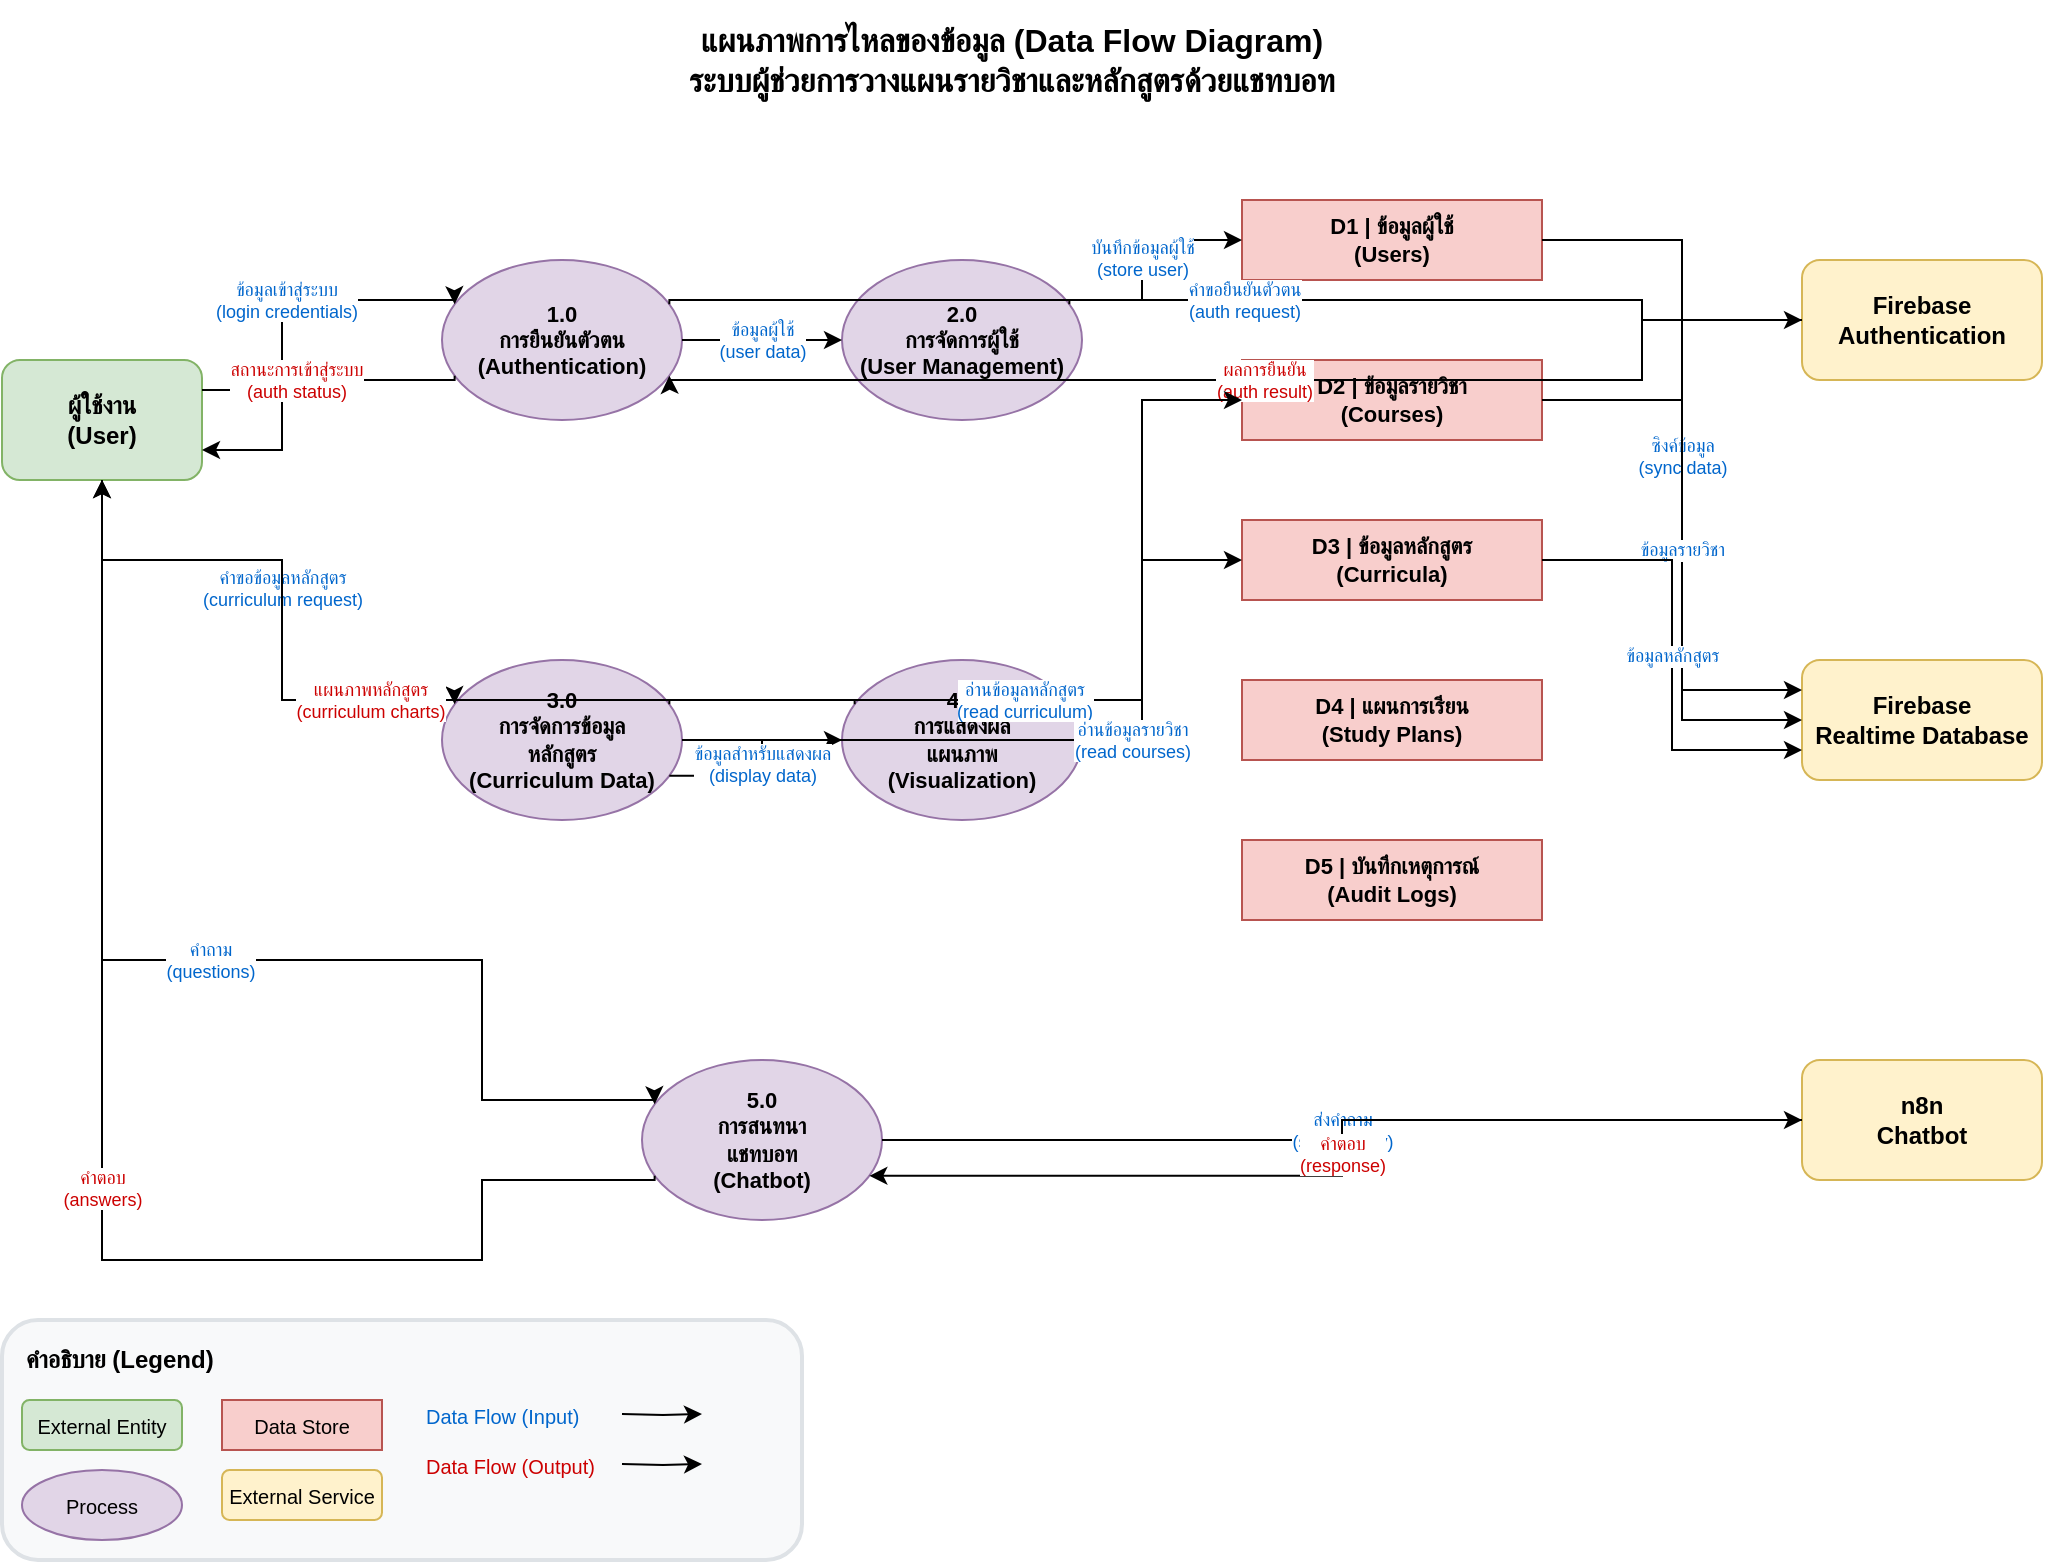 <mxfile version="22.1.16" type="device">
  <diagram name="Data Flow Diagram" id="data-flow-diagram">
    <mxGraphModel dx="1422" dy="794" grid="1" gridSize="10" guides="1" tooltips="1" connect="1" arrows="1" fold="1" page="1" pageScale="1" pageWidth="1169" pageHeight="827" math="0" shadow="0">
      <root>
        <mxCell id="0" />
        <mxCell id="1" parent="0" />
        
        <!-- Title -->
        <mxCell id="title" value="แผนภาพการไหลของข้อมูล (Data Flow Diagram)&#xa;ระบบผู้ช่วยการวางแผนรายวิชาและหลักสูตรด้วยแชทบอท" style="text;html=1;strokeColor=none;fillColor=none;align=center;verticalAlign=middle;whiteSpace=wrap;rounded=0;fontSize=16;fontStyle=1;" vertex="1" parent="1">
          <mxGeometry x="250" y="20" width="670" height="60" as="geometry" />
        </mxCell>
        
        <!-- External Entities -->
        <!-- User -->
        <mxCell id="user" value="ผู้ใช้งาน&#xa;(User)" style="rounded=1;whiteSpace=wrap;html=1;fillColor=#d5e8d4;strokeColor=#82b366;fontSize=12;fontStyle=1;" vertex="1" parent="1">
          <mxGeometry x="80" y="200" width="100" height="60" as="geometry" />
        </mxCell>
        
        <!-- Firebase Auth -->
        <mxCell id="firebase-auth" value="Firebase&#xa;Authentication" style="rounded=1;whiteSpace=wrap;html=1;fillColor=#fff2cc;strokeColor=#d6b656;fontSize=12;fontStyle=1;" vertex="1" parent="1">
          <mxGeometry x="980" y="150" width="120" height="60" as="geometry" />
        </mxCell>
        
        <!-- Firebase Database -->
        <mxCell id="firebase-db" value="Firebase&#xa;Realtime Database" style="rounded=1;whiteSpace=wrap;html=1;fillColor=#fff2cc;strokeColor=#d6b656;fontSize=12;fontStyle=1;" vertex="1" parent="1">
          <mxGeometry x="980" y="350" width="120" height="60" as="geometry" />
        </mxCell>
        
        <!-- n8n Chatbot -->
        <mxCell id="n8n-chatbot" value="n8n&#xa;Chatbot" style="rounded=1;whiteSpace=wrap;html=1;fillColor=#fff2cc;strokeColor=#d6b656;fontSize=12;fontStyle=1;" vertex="1" parent="1">
          <mxGeometry x="980" y="550" width="120" height="60" as="geometry" />
        </mxCell>
        
        <!-- Processes -->
        <!-- Authentication Process -->
        <mxCell id="auth-process" value="1.0&#xa;การยืนยันตัวตน&#xa;(Authentication)" style="ellipse;whiteSpace=wrap;html=1;fillColor=#e1d5e7;strokeColor=#9673a6;fontSize=11;fontStyle=1;" vertex="1" parent="1">
          <mxGeometry x="300" y="150" width="120" height="80" as="geometry" />
        </mxCell>
        
        <!-- User Management Process -->
        <mxCell id="user-mgmt-process" value="2.0&#xa;การจัดการผู้ใช้&#xa;(User Management)" style="ellipse;whiteSpace=wrap;html=1;fillColor=#e1d5e7;strokeColor=#9673a6;fontSize=11;fontStyle=1;" vertex="1" parent="1">
          <mxGeometry x="500" y="150" width="120" height="80" as="geometry" />
        </mxCell>
        
        <!-- Curriculum Data Process -->
        <mxCell id="curriculum-process" value="3.0&#xa;การจัดการข้อมูล&#xa;หลักสูตร&#xa;(Curriculum Data)" style="ellipse;whiteSpace=wrap;html=1;fillColor=#e1d5e7;strokeColor=#9673a6;fontSize=11;fontStyle=1;" vertex="1" parent="1">
          <mxGeometry x="300" y="350" width="120" height="80" as="geometry" />
        </mxCell>
        
        <!-- Visualization Process -->
        <mxCell id="visualization-process" value="4.0&#xa;การแสดงผล&#xa;แผนภาพ&#xa;(Visualization)" style="ellipse;whiteSpace=wrap;html=1;fillColor=#e1d5e7;strokeColor=#9673a6;fontSize=11;fontStyle=1;" vertex="1" parent="1">
          <mxGeometry x="500" y="350" width="120" height="80" as="geometry" />
        </mxCell>
        
        <!-- Chatbot Process -->
        <mxCell id="chatbot-process" value="5.0&#xa;การสนทนา&#xa;แชทบอท&#xa;(Chatbot)" style="ellipse;whiteSpace=wrap;html=1;fillColor=#e1d5e7;strokeColor=#9673a6;fontSize=11;fontStyle=1;" vertex="1" parent="1">
          <mxGeometry x="400" y="550" width="120" height="80" as="geometry" />
        </mxCell>
        
        <!-- Data Stores -->
        <!-- User Data Store -->
        <mxCell id="user-store" value="D1 | ข้อมูลผู้ใช้&#xa;(Users)" style="rounded=0;whiteSpace=wrap;html=1;fillColor=#f8cecc;strokeColor=#b85450;fontSize=11;fontStyle=1;" vertex="1" parent="1">
          <mxGeometry x="700" y="120" width="150" height="40" as="geometry" />
        </mxCell>
        
        <!-- Course Data Store -->
        <mxCell id="course-store" value="D2 | ข้อมูลรายวิชา&#xa;(Courses)" style="rounded=0;whiteSpace=wrap;html=1;fillColor=#f8cecc;strokeColor=#b85450;fontSize=11;fontStyle=1;" vertex="1" parent="1">
          <mxGeometry x="700" y="200" width="150" height="40" as="geometry" />
        </mxCell>
        
        <!-- Curriculum Data Store -->
        <mxCell id="curriculum-store" value="D3 | ข้อมูลหลักสูตร&#xa;(Curricula)" style="rounded=0;whiteSpace=wrap;html=1;fillColor=#f8cecc;strokeColor=#b85450;fontSize=11;fontStyle=1;" vertex="1" parent="1">
          <mxGeometry x="700" y="280" width="150" height="40" as="geometry" />
        </mxCell>
        
        <!-- Study Plan Data Store -->
        <mxCell id="studyplan-store" value="D4 | แผนการเรียน&#xa;(Study Plans)" style="rounded=0;whiteSpace=wrap;html=1;fillColor=#f8cecc;strokeColor=#b85450;fontSize=11;fontStyle=1;" vertex="1" parent="1">
          <mxGeometry x="700" y="360" width="150" height="40" as="geometry" />
        </mxCell>
        
        <!-- Audit Log Data Store -->
        <mxCell id="audit-store" value="D5 | บันทึกเหตุการณ์&#xa;(Audit Logs)" style="rounded=0;whiteSpace=wrap;html=1;fillColor=#f8cecc;strokeColor=#b85450;fontSize=11;fontStyle=1;" vertex="1" parent="1">
          <mxGeometry x="700" y="440" width="150" height="40" as="geometry" />
        </mxCell>
        
        <!-- Data Flows -->
        <!-- User to Authentication -->
        <mxCell id="flow1" value="ข้อมูลเข้าสู่ระบบ&#xa;(login credentials)" style="edgeStyle=orthogonalEdgeStyle;rounded=0;orthogonalLoop=1;jettySize=auto;html=1;exitX=1;exitY=0.25;exitDx=0;exitDy=0;entryX=0;entryY=0.25;entryDx=0;entryDy=0;fontSize=9;fontColor=#0066CC;" edge="1" parent="1" source="user" target="auth-process">
          <mxGeometry relative="1" as="geometry">
            <Array as="points">
              <mxPoint x="220" y="215" />
              <mxPoint x="220" y="170" />
            </Array>
          </mxGeometry>
        </mxCell>
        
        <!-- Authentication to User -->
        <mxCell id="flow2" value="สถานะการเข้าสู่ระบบ&#xa;(auth status)" style="edgeStyle=orthogonalEdgeStyle;rounded=0;orthogonalLoop=1;jettySize=auto;html=1;exitX=0;exitY=0.75;exitDx=0;exitDy=0;entryX=1;entryY=0.75;entryDx=0;entryDy=0;fontSize=9;fontColor=#CC0000;" edge="1" parent="1" source="auth-process" target="user">
          <mxGeometry relative="1" as="geometry">
            <Array as="points">
              <mxPoint x="220" y="210" />
              <mxPoint x="220" y="245" />
            </Array>
          </mxGeometry>
        </mxCell>
        
        <!-- Authentication to Firebase Auth -->
        <mxCell id="flow3" value="คำขอยืนยันตัวตน&#xa;(auth request)" style="edgeStyle=orthogonalEdgeStyle;rounded=0;orthogonalLoop=1;jettySize=auto;html=1;exitX=1;exitY=0.25;exitDx=0;exitDy=0;entryX=0;entryY=0.5;entryDx=0;entryDy=0;fontSize=9;fontColor=#0066CC;" edge="1" parent="1" source="auth-process" target="firebase-auth">
          <mxGeometry relative="1" as="geometry">
            <Array as="points">
              <mxPoint x="900" y="170" />
              <mxPoint x="900" y="180" />
            </Array>
          </mxGeometry>
        </mxCell>
        
        <!-- Firebase Auth to Authentication -->
        <mxCell id="flow4" value="ผลการยืนยัน&#xa;(auth result)" style="edgeStyle=orthogonalEdgeStyle;rounded=0;orthogonalLoop=1;jettySize=auto;html=1;exitX=0;exitY=0.5;exitDx=0;exitDy=0;entryX=1;entryY=0.75;entryDx=0;entryDy=0;fontSize=9;fontColor=#CC0000;" edge="1" parent="1" source="firebase-auth" target="auth-process">
          <mxGeometry relative="1" as="geometry">
            <Array as="points">
              <mxPoint x="900" y="180" />
              <mxPoint x="900" y="210" />
            </Array>
          </mxGeometry>
        </mxCell>
        
        <!-- Authentication to User Management -->
        <mxCell id="flow5" value="ข้อมูลผู้ใช้&#xa;(user data)" style="edgeStyle=orthogonalEdgeStyle;rounded=0;orthogonalLoop=1;jettySize=auto;html=1;exitX=1;exitY=0.5;exitDx=0;exitDy=0;entryX=0;entryY=0.5;entryDx=0;entryDy=0;fontSize=9;fontColor=#0066CC;" edge="1" parent="1" source="auth-process" target="user-mgmt-process">
          <mxGeometry relative="1" as="geometry" />
        </mxCell>
        
        <!-- User Management to User Store -->
        <mxCell id="flow6" value="บันทึกข้อมูลผู้ใช้&#xa;(store user)" style="edgeStyle=orthogonalEdgeStyle;rounded=0;orthogonalLoop=1;jettySize=auto;html=1;exitX=1;exitY=0.25;exitDx=0;exitDy=0;entryX=0;entryY=0.5;entryDx=0;entryDy=0;fontSize=9;fontColor=#0066CC;" edge="1" parent="1" source="user-mgmt-process" target="user-store">
          <mxGeometry relative="1" as="geometry">
            <Array as="points">
              <mxPoint x="650" y="170" />
              <mxPoint x="650" y="140" />
            </Array>
          </mxGeometry>
        </mxCell>
        
        <!-- User Store to Firebase DB -->
        <mxCell id="flow7" value="ซิงค์ข้อมูล&#xa;(sync data)" style="edgeStyle=orthogonalEdgeStyle;rounded=0;orthogonalLoop=1;jettySize=auto;html=1;exitX=1;exitY=0.5;exitDx=0;exitDy=0;entryX=0;entryY=0.25;entryDx=0;entryDy=0;fontSize=9;fontColor=#0066CC;" edge="1" parent="1" source="user-store" target="firebase-db">
          <mxGeometry relative="1" as="geometry">
            <Array as="points">
              <mxPoint x="920" y="140" />
              <mxPoint x="920" y="365" />
            </Array>
          </mxGeometry>
        </mxCell>
        
        <!-- User to Curriculum Process -->
        <mxCell id="flow8" value="คำขอข้อมูลหลักสูตร&#xa;(curriculum request)" style="edgeStyle=orthogonalEdgeStyle;rounded=0;orthogonalLoop=1;jettySize=auto;html=1;exitX=0.5;exitY=1;exitDx=0;exitDy=0;entryX=0;entryY=0.25;entryDx=0;entryDy=0;fontSize=9;fontColor=#0066CC;" edge="1" parent="1" source="user" target="curriculum-process">
          <mxGeometry relative="1" as="geometry">
            <Array as="points">
              <mxPoint x="130" y="300" />
              <mxPoint x="220" y="300" />
              <mxPoint x="220" y="370" />
            </Array>
          </mxGeometry>
        </mxCell>
        
        <!-- Curriculum Process to Curriculum Store -->
        <mxCell id="flow9" value="อ่านข้อมูลหลักสูตร&#xa;(read curriculum)" style="edgeStyle=orthogonalEdgeStyle;rounded=0;orthogonalLoop=1;jettySize=auto;html=1;exitX=1;exitY=0.25;exitDx=0;exitDy=0;entryX=0;entryY=0.5;entryDx=0;entryDy=0;fontSize=9;fontColor=#0066CC;" edge="1" parent="1" source="curriculum-process" target="curriculum-store">
          <mxGeometry relative="1" as="geometry">
            <Array as="points">
              <mxPoint x="650" y="370" />
              <mxPoint x="650" y="300" />
            </Array>
          </mxGeometry>
        </mxCell>
        
        <!-- Curriculum Process to Course Store -->
        <mxCell id="flow10" value="อ่านข้อมูลรายวิชา&#xa;(read courses)" style="edgeStyle=orthogonalEdgeStyle;rounded=0;orthogonalLoop=1;jettySize=auto;html=1;exitX=1;exitY=0.5;exitDx=0;exitDy=0;entryX=0;entryY=0.5;entryDx=0;entryDy=0;fontSize=9;fontColor=#0066CC;" edge="1" parent="1" source="curriculum-process" target="course-store">
          <mxGeometry relative="1" as="geometry">
            <Array as="points">
              <mxPoint x="650" y="390" />
              <mxPoint x="650" y="220" />
            </Array>
          </mxGeometry>
        </mxCell>
        
        <!-- Curriculum Process to Visualization -->
        <mxCell id="flow11" value="ข้อมูลสำหรับแสดงผล&#xa;(display data)" style="edgeStyle=orthogonalEdgeStyle;rounded=0;orthogonalLoop=1;jettySize=auto;html=1;exitX=1;exitY=0.75;exitDx=0;exitDy=0;entryX=0;entryY=0.5;entryDx=0;entryDy=0;fontSize=9;fontColor=#0066CC;" edge="1" parent="1" source="curriculum-process" target="visualization-process">
          <mxGeometry relative="1" as="geometry" />
        </mxCell>
        
        <!-- Visualization to User -->
        <mxCell id="flow12" value="แผนภาพหลักสูตร&#xa;(curriculum charts)" style="edgeStyle=orthogonalEdgeStyle;rounded=0;orthogonalLoop=1;jettySize=auto;html=1;exitX=0;exitY=0.25;exitDx=0;exitDy=0;entryX=0.5;entryY=1;entryDx=0;entryDy=0;fontSize=9;fontColor=#CC0000;" edge="1" parent="1" source="visualization-process" target="user">
          <mxGeometry relative="1" as="geometry">
            <Array as="points">
              <mxPoint x="220" y="370" />
              <mxPoint x="220" y="300" />
              <mxPoint x="130" y="300" />
            </Array>
          </mxGeometry>
        </mxCell>
        
        <!-- User to Chatbot -->
        <mxCell id="flow13" value="คำถาม&#xa;(questions)" style="edgeStyle=orthogonalEdgeStyle;rounded=0;orthogonalLoop=1;jettySize=auto;html=1;exitX=0.5;exitY=1;exitDx=0;exitDy=0;entryX=0;entryY=0.25;entryDx=0;entryDy=0;fontSize=9;fontColor=#0066CC;" edge="1" parent="1" source="user" target="chatbot-process">
          <mxGeometry relative="1" as="geometry">
            <Array as="points">
              <mxPoint x="130" y="500" />
              <mxPoint x="320" y="500" />
              <mxPoint x="320" y="570" />
            </Array>
          </mxGeometry>
        </mxCell>
        
        <!-- Chatbot to n8n -->
        <mxCell id="flow14" value="ส่งคำถาม&#xa;(send query)" style="edgeStyle=orthogonalEdgeStyle;rounded=0;orthogonalLoop=1;jettySize=auto;html=1;exitX=1;exitY=0.5;exitDx=0;exitDy=0;entryX=0;entryY=0.5;entryDx=0;entryDy=0;fontSize=9;fontColor=#0066CC;" edge="1" parent="1" source="chatbot-process" target="n8n-chatbot">
          <mxGeometry relative="1" as="geometry" />
        </mxCell>
        
        <!-- n8n to Chatbot -->
        <mxCell id="flow15" value="คำตอบ&#xa;(response)" style="edgeStyle=orthogonalEdgeStyle;rounded=0;orthogonalLoop=1;jettySize=auto;html=1;exitX=0;exitY=0.5;exitDx=0;exitDy=0;entryX=1;entryY=0.75;entryDx=0;entryDy=0;fontSize=9;fontColor=#CC0000;" edge="1" parent="1" source="n8n-chatbot" target="chatbot-process">
          <mxGeometry relative="1" as="geometry" />
        </mxCell>
        
        <!-- Chatbot to User -->
        <mxCell id="flow16" value="คำตอบ&#xa;(answers)" style="edgeStyle=orthogonalEdgeStyle;rounded=0;orthogonalLoop=1;jettySize=auto;html=1;exitX=0;exitY=0.75;exitDx=0;exitDy=0;entryX=0.5;entryY=1;entryDx=0;entryDy=0;fontSize=9;fontColor=#CC0000;" edge="1" parent="1" source="chatbot-process" target="user">
          <mxGeometry relative="1" as="geometry">
            <Array as="points">
              <mxPoint x="320" y="610" />
              <mxPoint x="320" y="650" />
              <mxPoint x="130" y="650" />
            </Array>
          </mxGeometry>
        </mxCell>
        
        <!-- Data Store to Firebase DB connections -->
        <mxCell id="flow17" value="ข้อมูลรายวิชา" style="edgeStyle=orthogonalEdgeStyle;rounded=0;orthogonalLoop=1;jettySize=auto;html=1;exitX=1;exitY=0.5;exitDx=0;exitDy=0;entryX=0;entryY=0.5;entryDx=0;entryDy=0;fontSize=9;fontColor=#0066CC;" edge="1" parent="1" source="course-store" target="firebase-db">
          <mxGeometry relative="1" as="geometry">
            <Array as="points">
              <mxPoint x="920" y="220" />
              <mxPoint x="920" y="380" />
            </Array>
          </mxGeometry>
        </mxCell>
        
        <mxCell id="flow18" value="ข้อมูลหลักสูตร" style="edgeStyle=orthogonalEdgeStyle;rounded=0;orthogonalLoop=1;jettySize=auto;html=1;exitX=1;exitY=0.5;exitDx=0;exitDy=0;entryX=0;entryY=0.75;entryDx=0;entryDy=0;fontSize=9;fontColor=#0066CC;" edge="1" parent="1" source="curriculum-store" target="firebase-db">
          <mxGeometry relative="1" as="geometry" />
        </mxCell>
        
        <!-- Legend -->
        <mxCell id="legend-bg" value="" style="rounded=1;whiteSpace=wrap;html=1;fillColor=#f8f9fa;strokeColor=#dee2e6;strokeWidth=2;" vertex="1" parent="1">
          <mxGeometry x="80" y="680" width="400" height="120" as="geometry" />
        </mxCell>
        
        <mxCell id="legend-title" value="คำอธิบาย (Legend)" style="text;html=1;strokeColor=none;fillColor=none;align=left;verticalAlign=middle;whiteSpace=wrap;rounded=0;fontSize=12;fontStyle=1;" vertex="1" parent="1">
          <mxGeometry x="90" y="690" width="120" height="20" as="geometry" />
        </mxCell>
        
        <mxCell id="legend-entity" value="External Entity" style="rounded=1;whiteSpace=wrap;html=1;fillColor=#d5e8d4;strokeColor=#82b366;fontSize=10;" vertex="1" parent="1">
          <mxGeometry x="90" y="720" width="80" height="25" as="geometry" />
        </mxCell>
        
        <mxCell id="legend-process" value="Process" style="ellipse;whiteSpace=wrap;html=1;fillColor=#e1d5e7;strokeColor=#9673a6;fontSize=10;" vertex="1" parent="1">
          <mxGeometry x="90" y="755" width="80" height="35" as="geometry" />
        </mxCell>
        
        <mxCell id="legend-datastore" value="Data Store" style="rounded=0;whiteSpace=wrap;html=1;fillColor=#f8cecc;strokeColor=#b85450;fontSize=10;" vertex="1" parent="1">
          <mxGeometry x="190" y="720" width="80" height="25" as="geometry" />
        </mxCell>
        
        <mxCell id="legend-external-service" value="External Service" style="rounded=1;whiteSpace=wrap;html=1;fillColor=#fff2cc;strokeColor=#d6b656;fontSize=10;" vertex="1" parent="1">
          <mxGeometry x="190" y="755" width="80" height="25" as="geometry" />
        </mxCell>
        
        <mxCell id="legend-input-flow" value="Data Flow (Input)" style="text;html=1;strokeColor=none;fillColor=none;align=left;verticalAlign=middle;whiteSpace=wrap;rounded=0;fontSize=10;fontColor=#0066CC;" vertex="1" parent="1">
          <mxGeometry x="290" y="720" width="100" height="15" as="geometry" />
        </mxCell>
        
        <mxCell id="legend-output-flow" value="Data Flow (Output)" style="text;html=1;strokeColor=none;fillColor=none;align=left;verticalAlign=middle;whiteSpace=wrap;rounded=0;fontSize=10;fontColor=#CC0000;" vertex="1" parent="1">
          <mxGeometry x="290" y="745" width="100" height="15" as="geometry" />
        </mxCell>
        
        <mxCell id="legend-arrow1" value="" style="edgeStyle=orthogonalEdgeStyle;rounded=0;orthogonalLoop=1;jettySize=auto;html=1;fontSize=10;fontColor=#0066CC;" edge="1" parent="1">
          <mxGeometry relative="1" as="geometry">
            <mxPoint x="390" y="727" as="sourcePoint" />
            <mxPoint x="430" y="727" as="targetPoint" />
          </mxGeometry>
        </mxCell>
        
        <mxCell id="legend-arrow2" value="" style="edgeStyle=orthogonalEdgeStyle;rounded=0;orthogonalLoop=1;jettySize=auto;html=1;fontSize=10;fontColor=#CC0000;" edge="1" parent="1">
          <mxGeometry relative="1" as="geometry">
            <mxPoint x="390" y="752" as="sourcePoint" />
            <mxPoint x="430" y="752" as="targetPoint" />
          </mxGeometry>
        </mxCell>
        
      </root>
    </mxGraphModel>
  </diagram>
</mxfile>